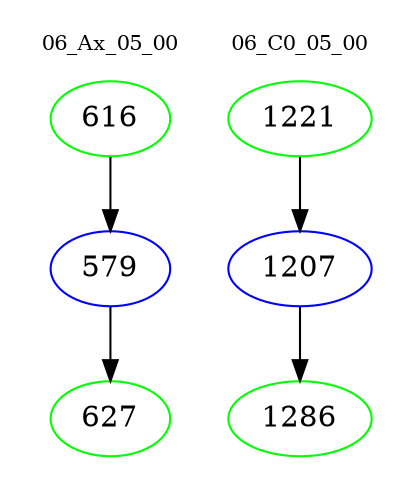 digraph{
subgraph cluster_0 {
color = white
label = "06_Ax_05_00";
fontsize=10;
T0_616 [label="616", color="green"]
T0_616 -> T0_579 [color="black"]
T0_579 [label="579", color="blue"]
T0_579 -> T0_627 [color="black"]
T0_627 [label="627", color="green"]
}
subgraph cluster_1 {
color = white
label = "06_C0_05_00";
fontsize=10;
T1_1221 [label="1221", color="green"]
T1_1221 -> T1_1207 [color="black"]
T1_1207 [label="1207", color="blue"]
T1_1207 -> T1_1286 [color="black"]
T1_1286 [label="1286", color="green"]
}
}
